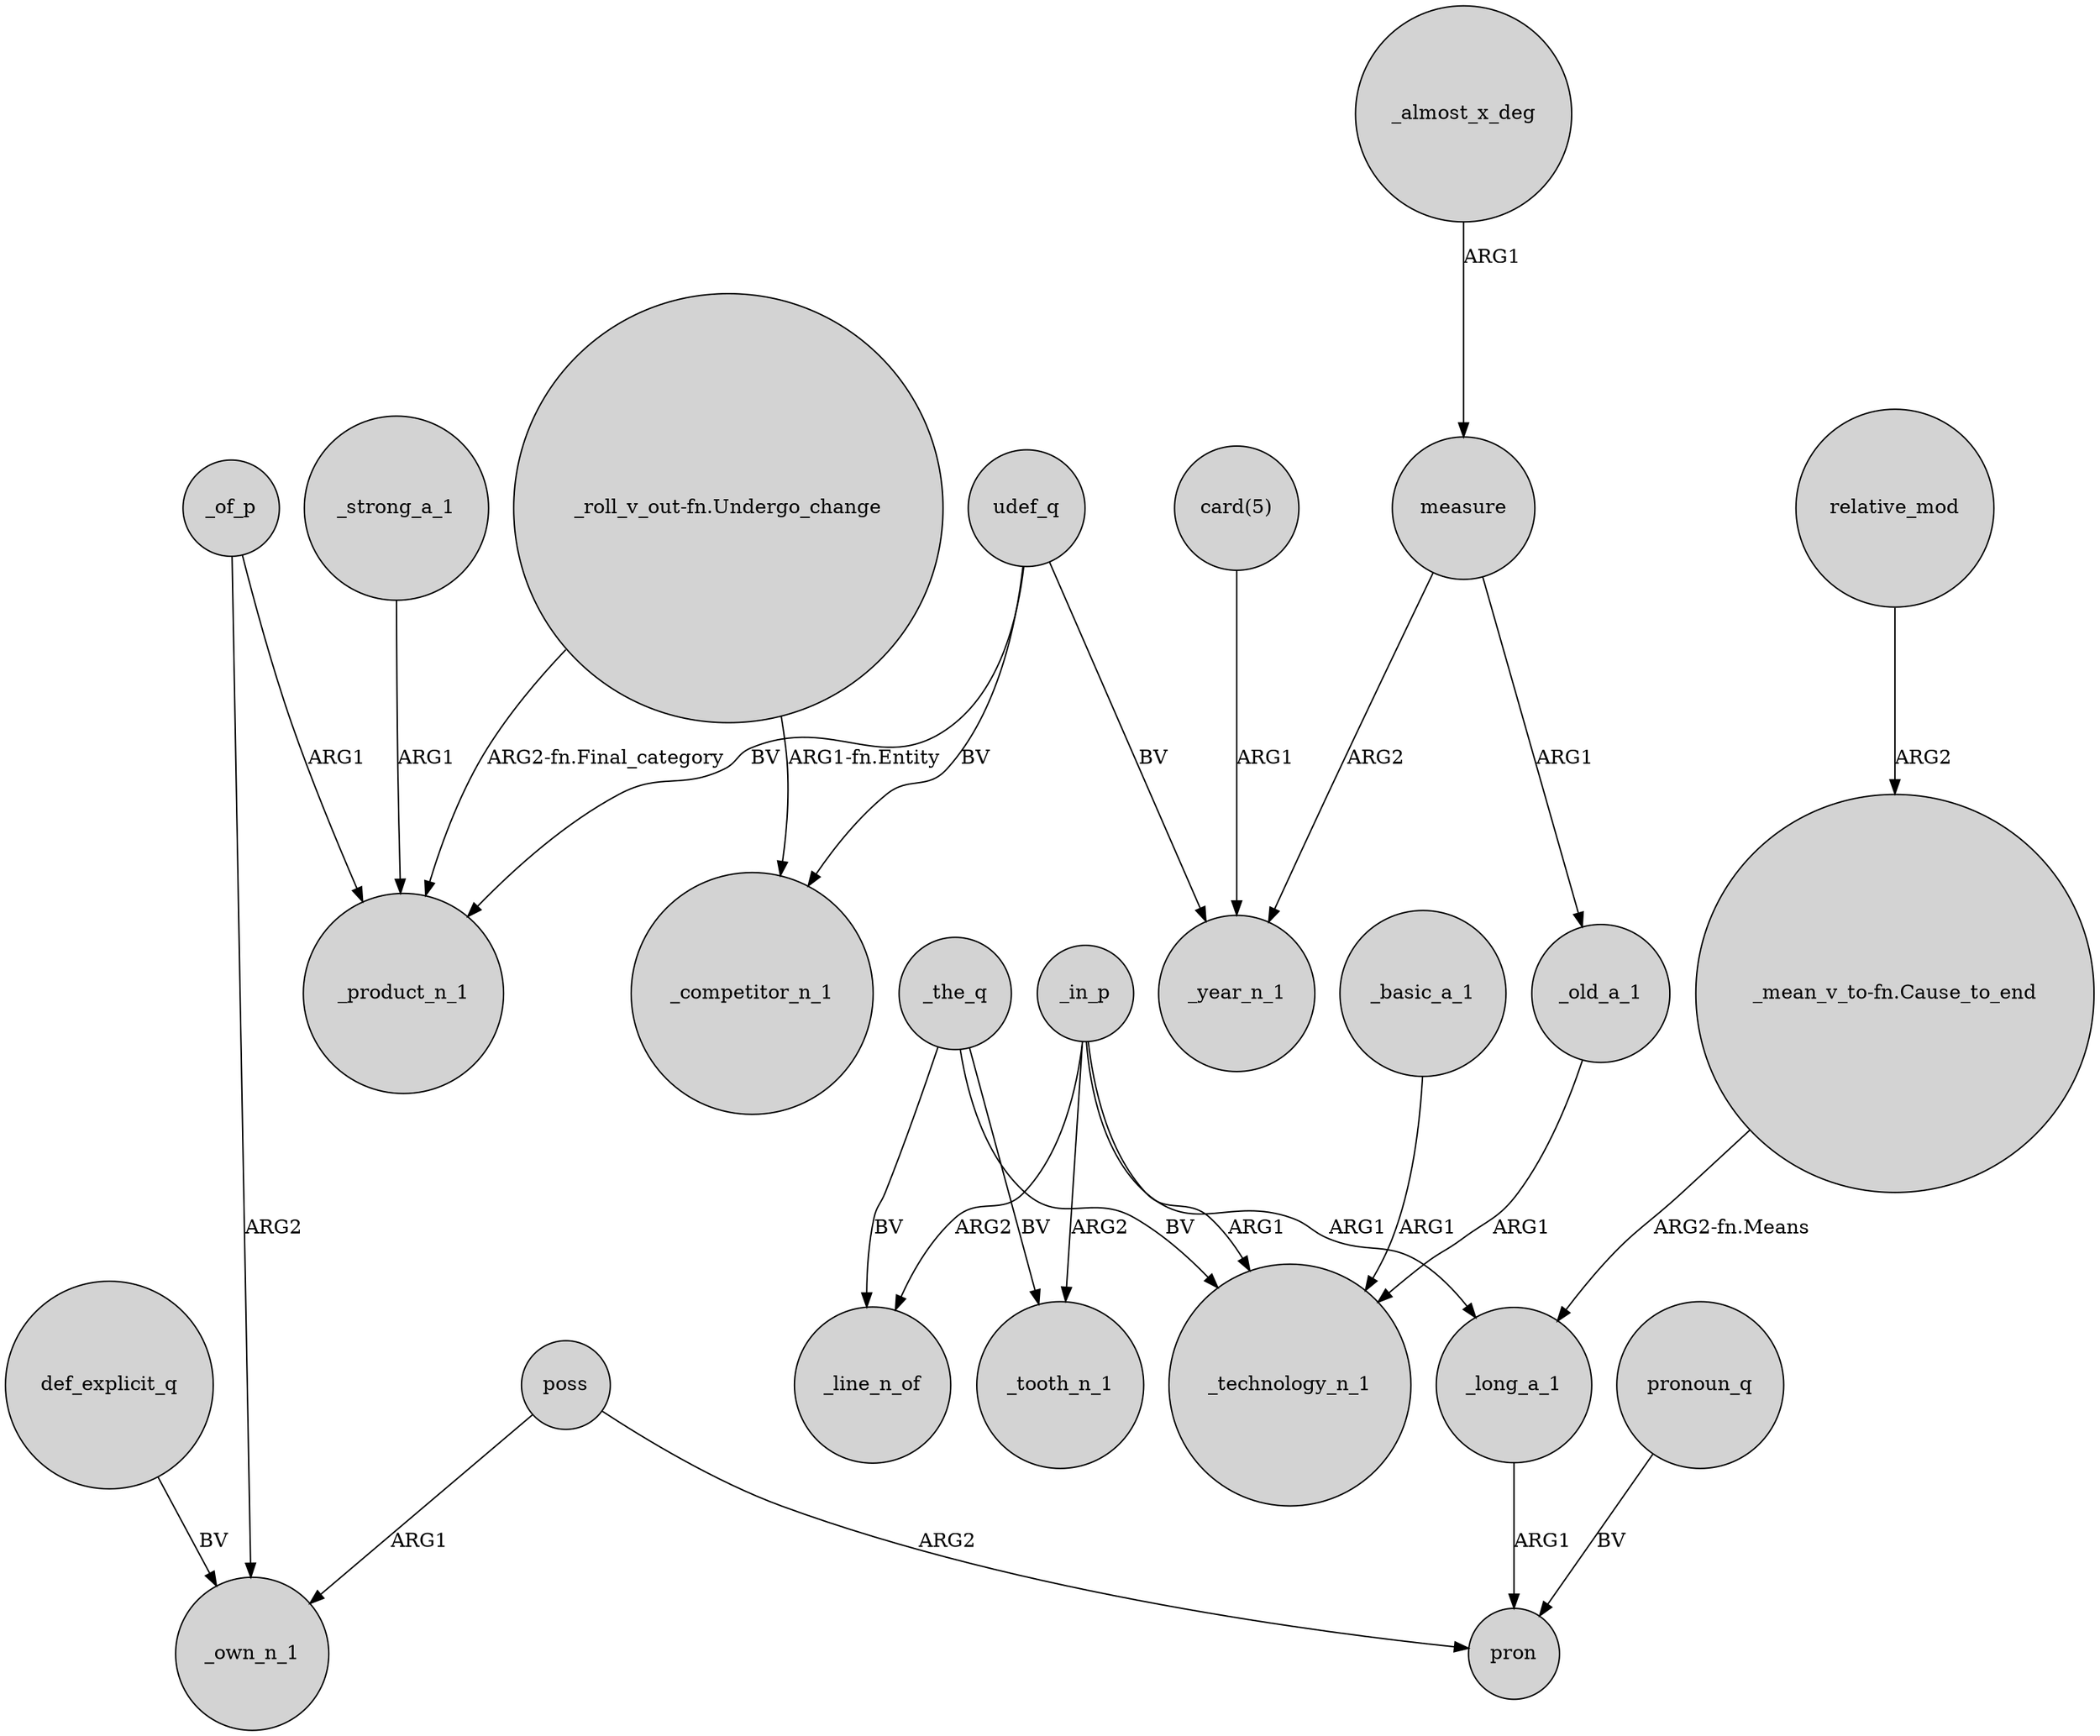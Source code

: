 digraph {
	node [shape=circle style=filled]
	"_mean_v_to-fn.Cause_to_end" -> _long_a_1 [label="ARG2-fn.Means"]
	_in_p -> _line_n_of [label=ARG2]
	_the_q -> _line_n_of [label=BV]
	udef_q -> _product_n_1 [label=BV]
	_basic_a_1 -> _technology_n_1 [label=ARG1]
	_of_p -> _own_n_1 [label=ARG2]
	measure -> _old_a_1 [label=ARG1]
	poss -> _own_n_1 [label=ARG1]
	"_roll_v_out-fn.Undergo_change" -> _competitor_n_1 [label="ARG1-fn.Entity"]
	_long_a_1 -> pron [label=ARG1]
	pronoun_q -> pron [label=BV]
	measure -> _year_n_1 [label=ARG2]
	poss -> pron [label=ARG2]
	_in_p -> _technology_n_1 [label=ARG1]
	_in_p -> _tooth_n_1 [label=ARG2]
	"_roll_v_out-fn.Undergo_change" -> _product_n_1 [label="ARG2-fn.Final_category"]
	def_explicit_q -> _own_n_1 [label=BV]
	_almost_x_deg -> measure [label=ARG1]
	_the_q -> _technology_n_1 [label=BV]
	"card(5)" -> _year_n_1 [label=ARG1]
	_the_q -> _tooth_n_1 [label=BV]
	_in_p -> _long_a_1 [label=ARG1]
	udef_q -> _year_n_1 [label=BV]
	udef_q -> _competitor_n_1 [label=BV]
	_old_a_1 -> _technology_n_1 [label=ARG1]
	relative_mod -> "_mean_v_to-fn.Cause_to_end" [label=ARG2]
	_strong_a_1 -> _product_n_1 [label=ARG1]
	_of_p -> _product_n_1 [label=ARG1]
}
